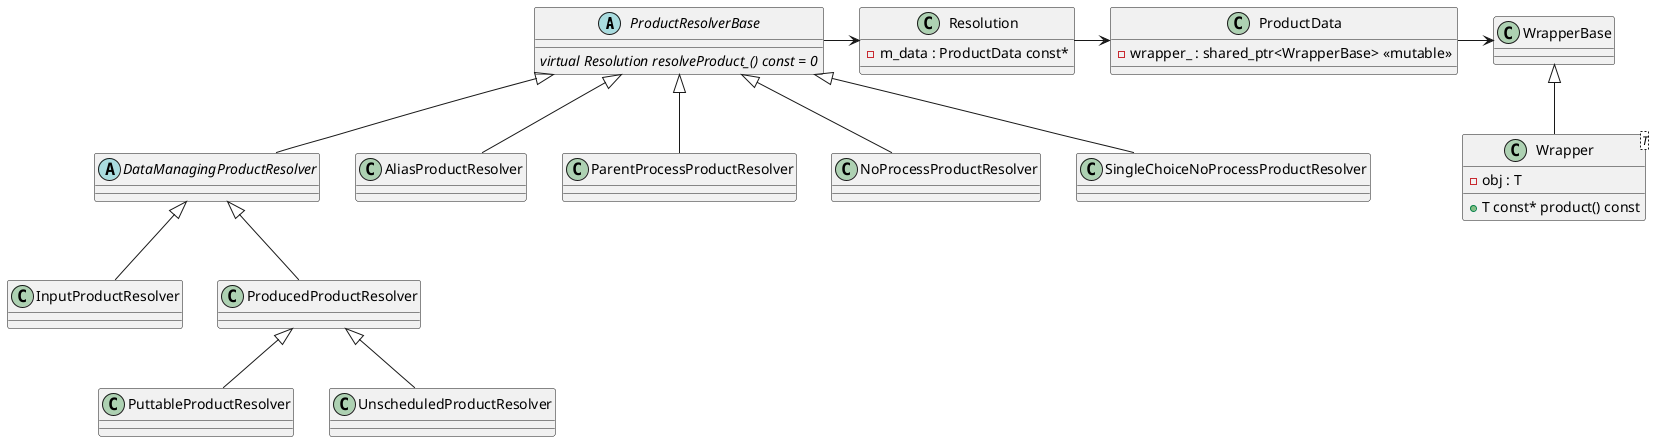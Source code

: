 @startuml
abstract class ProductResolverBase {
  {abstract} virtual Resolution resolveProduct_() const = 0
}
ProductResolverBase <|-- DataManagingProductResolver
ProductResolverBase -> Resolution
abstract class DataManagingProductResolver
DataManagingProductResolver <|-- InputProductResolver
DataManagingProductResolver <|-- ProducedProductResolver
ProducedProductResolver <|-- PuttableProductResolver
ProducedProductResolver <|-- UnscheduledProductResolver
ProductResolverBase <|-- AliasProductResolver
ProductResolverBase <|-- ParentProcessProductResolver
ProductResolverBase <|-- NoProcessProductResolver
ProductResolverBase <|-- SingleChoiceNoProcessProductResolver

class Resolution {
  - m_data : ProductData const*
}
class ProductData {
  - wrapper_ : shared_ptr<WrapperBase> <<mutable>>
}
Resolution -> ProductData
ProductData -> WrapperBase
WrapperBase <|-- Wrapper
class Wrapper<T>{
  - obj : T
  + T const* product() const
}
@enduml